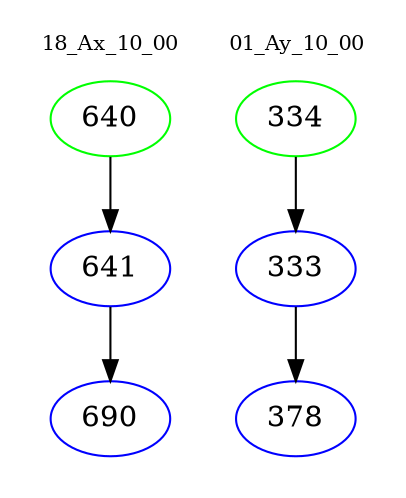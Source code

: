 digraph{
subgraph cluster_0 {
color = white
label = "18_Ax_10_00";
fontsize=10;
T0_640 [label="640", color="green"]
T0_640 -> T0_641 [color="black"]
T0_641 [label="641", color="blue"]
T0_641 -> T0_690 [color="black"]
T0_690 [label="690", color="blue"]
}
subgraph cluster_1 {
color = white
label = "01_Ay_10_00";
fontsize=10;
T1_334 [label="334", color="green"]
T1_334 -> T1_333 [color="black"]
T1_333 [label="333", color="blue"]
T1_333 -> T1_378 [color="black"]
T1_378 [label="378", color="blue"]
}
}
